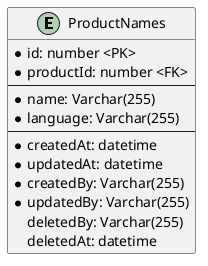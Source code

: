 @startuml Product Names Schema

entity ProductNames {
    *id: number <PK>
    *productId: number <FK>
    --
    *name: Varchar(255)
    *language: Varchar(255)
    --
    *createdAt: datetime
    *updatedAt: datetime
    *createdBy: Varchar(255)
    *updatedBy: Varchar(255)
    deletedBy: Varchar(255) 
    deletedAt: datetime
}
@enduml